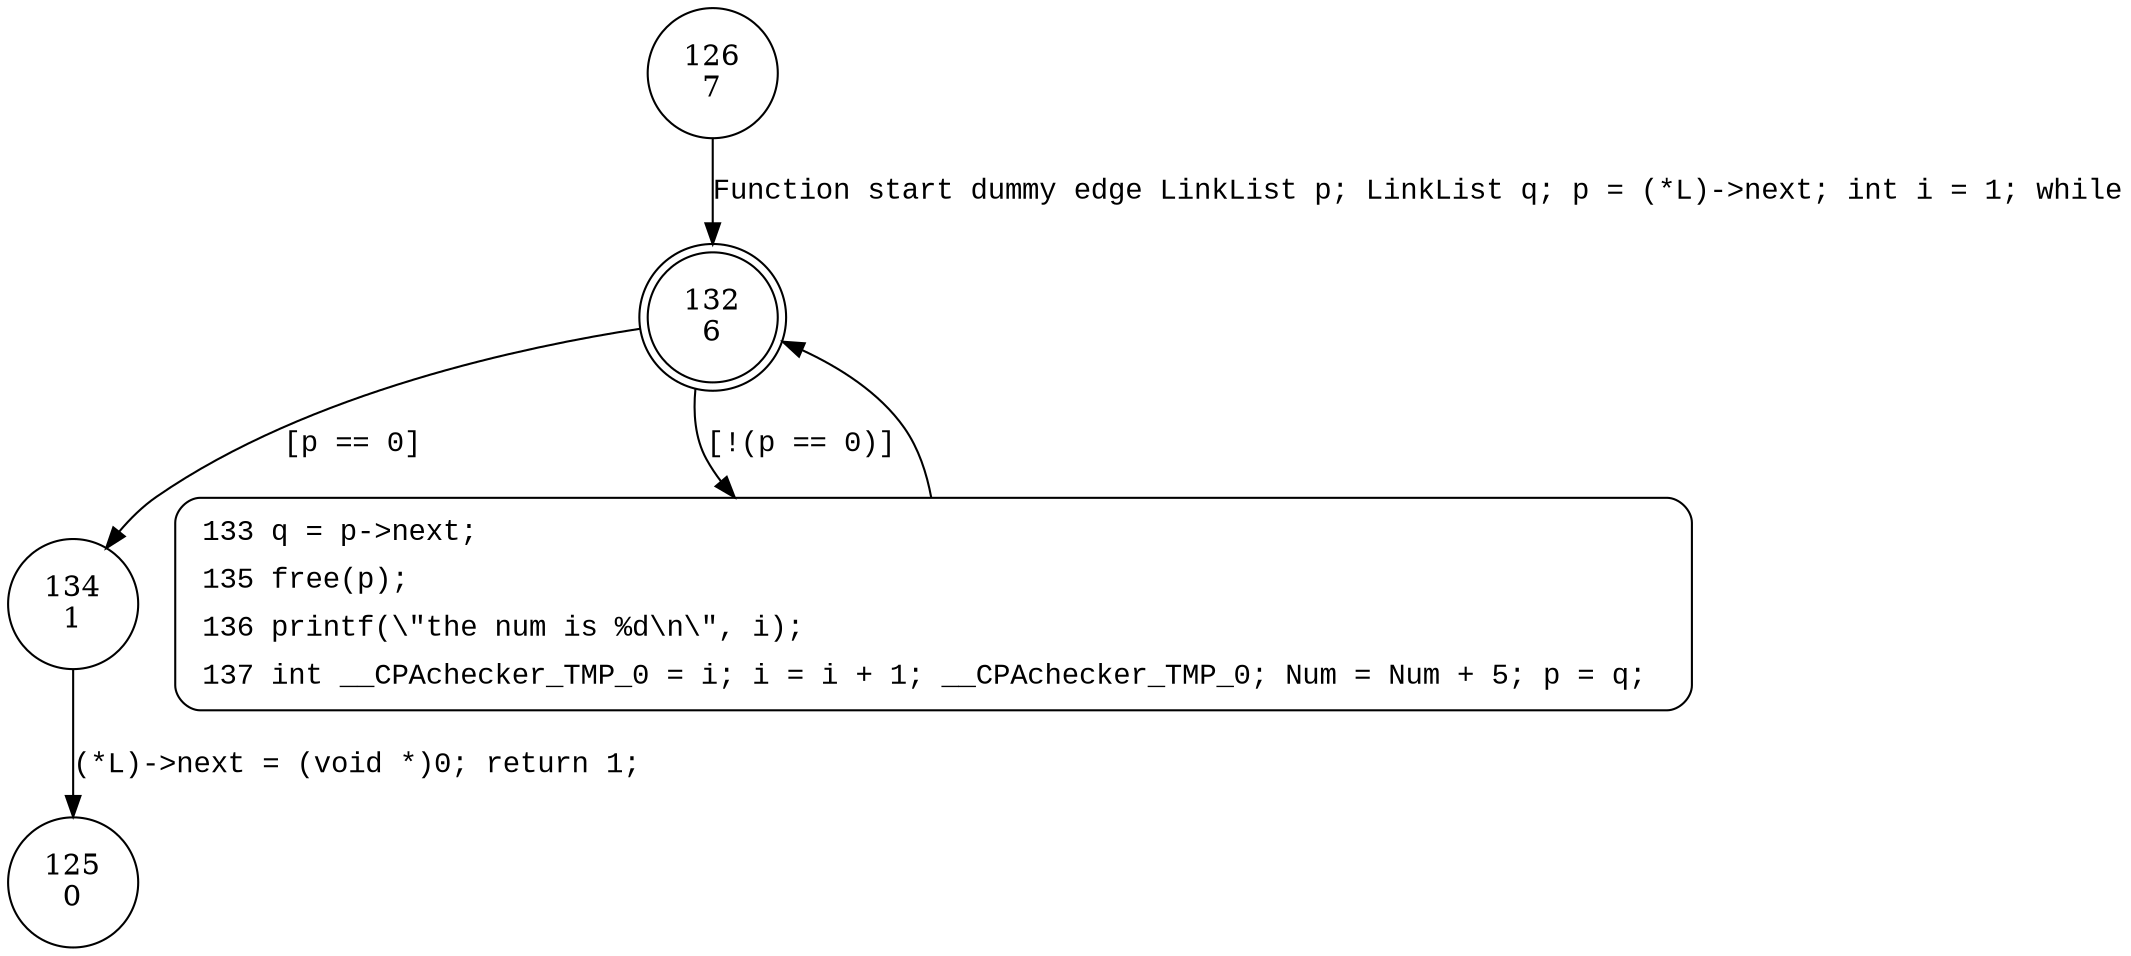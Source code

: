 digraph ClearList {
132 [shape="doublecircle" label="132\n6"]
134 [shape="circle" label="134\n1"]
133 [shape="circle" label="133\n5"]
125 [shape="circle" label="125\n0"]
126 [shape="circle" label="126\n7"]
133 [style="filled,bold" penwidth="1" fillcolor="white" fontname="Courier New" shape="Mrecord" label=<<table border="0" cellborder="0" cellpadding="3" bgcolor="white"><tr><td align="right">133</td><td align="left">q = p-&gt;next;</td></tr><tr><td align="right">135</td><td align="left">free(p);</td></tr><tr><td align="right">136</td><td align="left">printf(\"the num is %d\n\", i);</td></tr><tr><td align="right">137</td><td align="left">int __CPAchecker_TMP_0 = i; i = i + 1; __CPAchecker_TMP_0; Num = Num + 5; p = q; </td></tr></table>>]
133 -> 132[label=""]
132 -> 134 [label="[p == 0]" fontname="Courier New"]
132 -> 133 [label="[!(p == 0)]" fontname="Courier New"]
134 -> 125 [label="(*L)->next = (void *)0; return 1;" fontname="Courier New"]
126 -> 132 [label="Function start dummy edge LinkList p; LinkList q; p = (*L)->next; int i = 1; while" fontname="Courier New"]
}